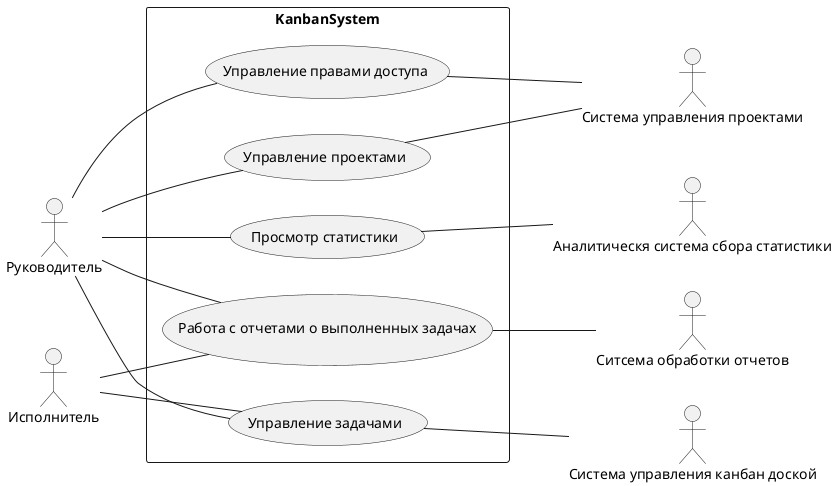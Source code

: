 @startuml Usecases
left to right direction

actor "Руководитель" as manager
actor "Исполнитель" as executor

actor "Система управления проектами" as pmanager
actor "Система управления канбан доской" as tmanager
actor "Ситсема обработки отчетов" as rmanager
actor "Аналитическя система сбора статистики" as smanager

rectangle KanbanSystem {
    usecase "Управление проектами" as project_manage
    usecase "Управление задачами" as tasks_manage
    usecase "Управление правами доступа" as access_manage
    usecase "Работа с отчетами о выполненных задачах" as reports_manage
    usecase "Просмотр статистики" as stats_manage
}


manager -- project_manage
manager -- tasks_manage
manager -- access_manage
manager -- stats_manage
executor -- tasks_manage
executor -- reports_manage
manager -- reports_manage
project_manage -- pmanager
tasks_manage -- tmanager
access_manage -- pmanager
reports_manage -- rmanager
stats_manage -- smanager
@endum